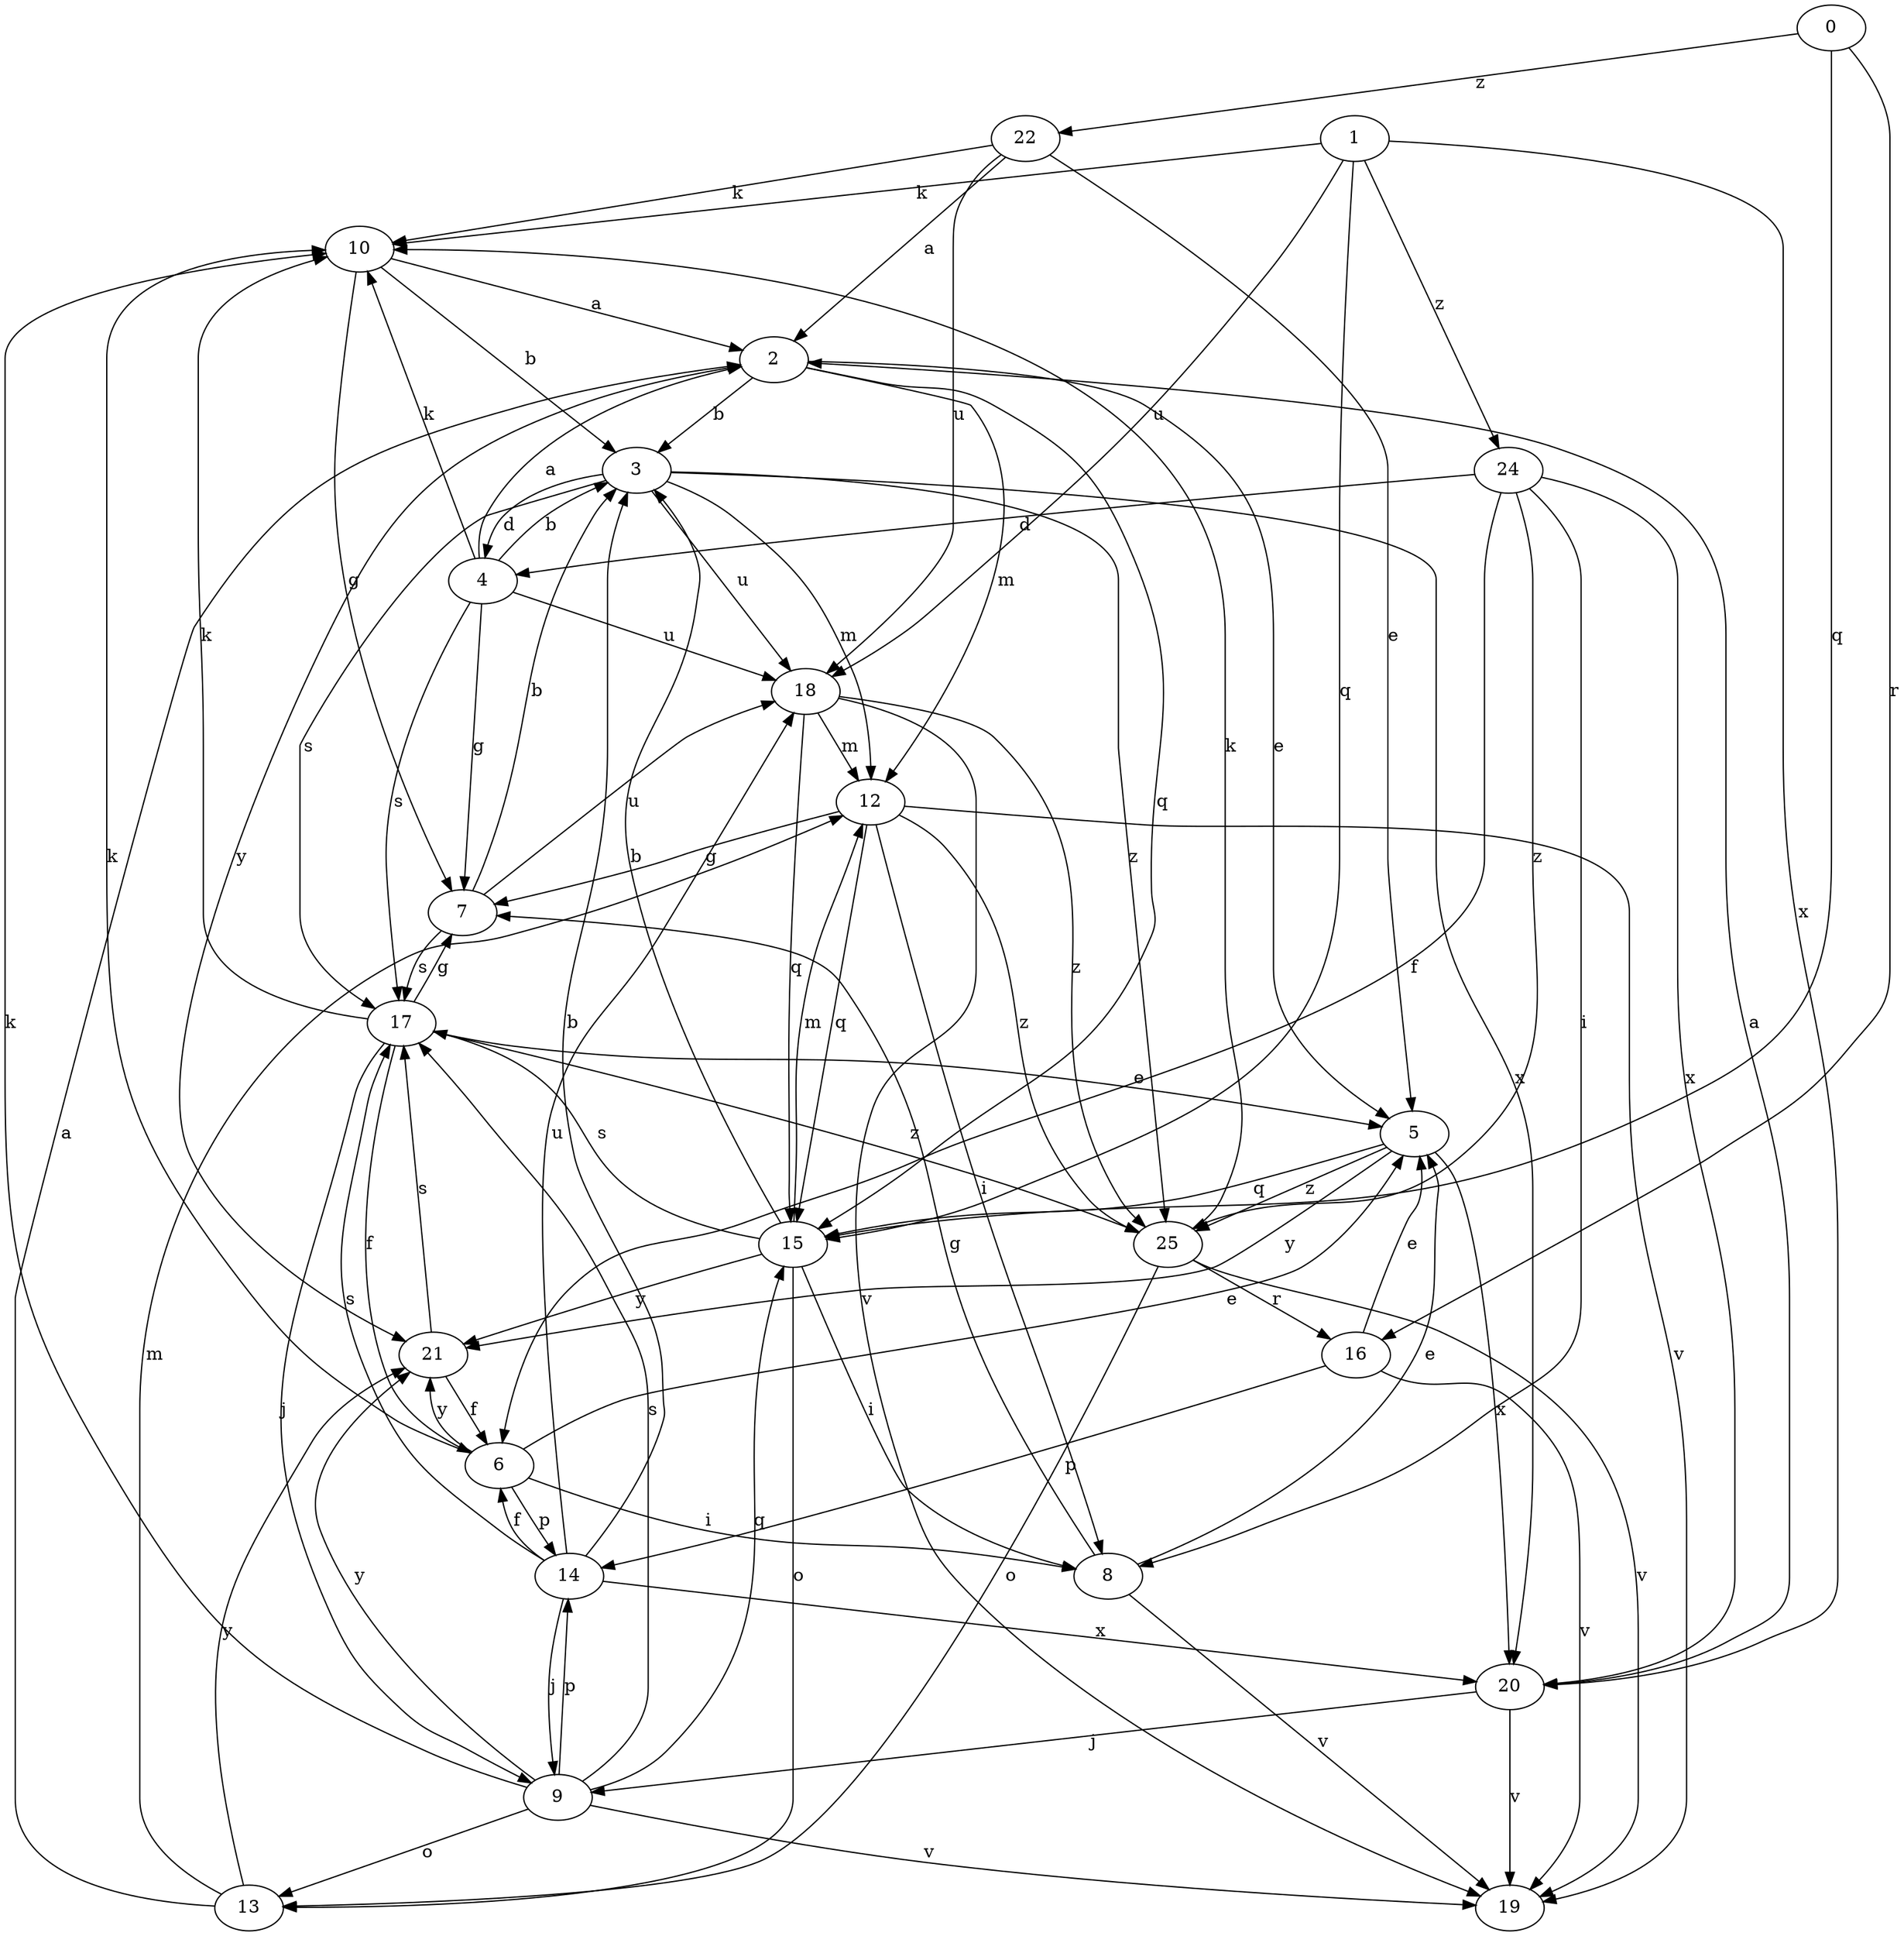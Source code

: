 strict digraph  {
1;
2;
3;
4;
5;
6;
7;
8;
9;
10;
12;
13;
14;
15;
16;
17;
18;
0;
19;
20;
21;
22;
24;
25;
1 -> 10  [label=k];
1 -> 15  [label=q];
1 -> 18  [label=u];
1 -> 20  [label=x];
1 -> 24  [label=z];
2 -> 3  [label=b];
2 -> 5  [label=e];
2 -> 12  [label=m];
2 -> 15  [label=q];
2 -> 21  [label=y];
3 -> 4  [label=d];
3 -> 12  [label=m];
3 -> 17  [label=s];
3 -> 18  [label=u];
3 -> 20  [label=x];
3 -> 25  [label=z];
4 -> 2  [label=a];
4 -> 3  [label=b];
4 -> 7  [label=g];
4 -> 10  [label=k];
4 -> 17  [label=s];
4 -> 18  [label=u];
5 -> 15  [label=q];
5 -> 20  [label=x];
5 -> 21  [label=y];
5 -> 25  [label=z];
6 -> 5  [label=e];
6 -> 8  [label=i];
6 -> 10  [label=k];
6 -> 14  [label=p];
6 -> 21  [label=y];
7 -> 3  [label=b];
7 -> 17  [label=s];
7 -> 18  [label=u];
8 -> 5  [label=e];
8 -> 7  [label=g];
8 -> 19  [label=v];
9 -> 10  [label=k];
9 -> 13  [label=o];
9 -> 14  [label=p];
9 -> 15  [label=q];
9 -> 17  [label=s];
9 -> 19  [label=v];
9 -> 21  [label=y];
10 -> 2  [label=a];
10 -> 3  [label=b];
10 -> 7  [label=g];
12 -> 7  [label=g];
12 -> 8  [label=i];
12 -> 15  [label=q];
12 -> 19  [label=v];
12 -> 25  [label=z];
13 -> 2  [label=a];
13 -> 12  [label=m];
13 -> 21  [label=y];
14 -> 3  [label=b];
14 -> 6  [label=f];
14 -> 9  [label=j];
14 -> 17  [label=s];
14 -> 18  [label=u];
14 -> 20  [label=x];
15 -> 3  [label=b];
15 -> 8  [label=i];
15 -> 12  [label=m];
15 -> 13  [label=o];
15 -> 17  [label=s];
15 -> 21  [label=y];
16 -> 5  [label=e];
16 -> 14  [label=p];
16 -> 19  [label=v];
17 -> 5  [label=e];
17 -> 6  [label=f];
17 -> 7  [label=g];
17 -> 9  [label=j];
17 -> 10  [label=k];
17 -> 25  [label=z];
18 -> 12  [label=m];
18 -> 15  [label=q];
18 -> 19  [label=v];
18 -> 25  [label=z];
0 -> 15  [label=q];
0 -> 16  [label=r];
0 -> 22  [label=z];
20 -> 2  [label=a];
20 -> 9  [label=j];
20 -> 19  [label=v];
21 -> 6  [label=f];
21 -> 17  [label=s];
22 -> 2  [label=a];
22 -> 5  [label=e];
22 -> 10  [label=k];
22 -> 18  [label=u];
24 -> 4  [label=d];
24 -> 6  [label=f];
24 -> 8  [label=i];
24 -> 20  [label=x];
24 -> 25  [label=z];
25 -> 10  [label=k];
25 -> 13  [label=o];
25 -> 16  [label=r];
25 -> 19  [label=v];
}
